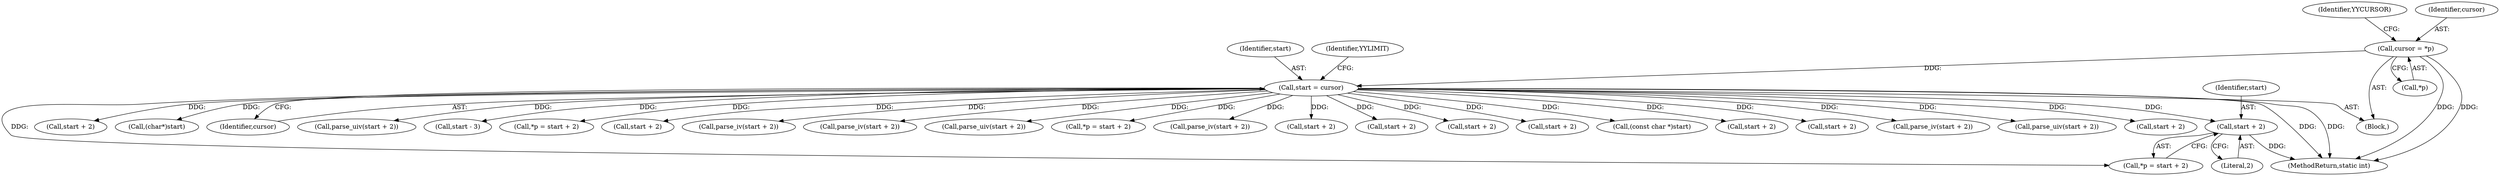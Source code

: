 digraph "0_php-src_1a23ebc1fff59bf480ca92963b36eba5c1b904c4@pointer" {
"1001185" [label="(Call,start + 2)"];
"1000144" [label="(Call,start = cursor)"];
"1000120" [label="(Call,cursor = *p)"];
"1002471" [label="(MethodReturn,static int)"];
"1001334" [label="(Call,start + 2)"];
"1001903" [label="(Call,(char*)start)"];
"1000146" [label="(Identifier,cursor)"];
"1001168" [label="(Call,parse_uiv(start + 2))"];
"1000145" [label="(Identifier,start)"];
"1002048" [label="(Call,start - 3)"];
"1001347" [label="(Call,*p = start + 2)"];
"1001169" [label="(Call,start + 2)"];
"1002160" [label="(Call,parse_iv(start + 2))"];
"1002272" [label="(Call,parse_iv(start + 2))"];
"1000492" [label="(Call,parse_uiv(start + 2))"];
"1000510" [label="(Call,*p = start + 2)"];
"1002414" [label="(Call,parse_iv(start + 2))"];
"1002415" [label="(Call,start + 2)"];
"1002161" [label="(Call,start + 2)"];
"1000122" [label="(Call,*p)"];
"1000144" [label="(Call,start = cursor)"];
"1001035" [label="(Call,start + 2)"];
"1001182" [label="(Call,*p = start + 2)"];
"1000126" [label="(Identifier,YYCURSOR)"];
"1002273" [label="(Call,start + 2)"];
"1001187" [label="(Literal,2)"];
"1001692" [label="(Call,(const char *)start)"];
"1000111" [label="(Block,)"];
"1000153" [label="(Identifier,YYLIMIT)"];
"1001185" [label="(Call,start + 2)"];
"1000120" [label="(Call,cursor = *p)"];
"1000493" [label="(Call,start + 2)"];
"1001350" [label="(Call,start + 2)"];
"1001186" [label="(Identifier,start)"];
"1001034" [label="(Call,parse_iv(start + 2))"];
"1001333" [label="(Call,parse_uiv(start + 2))"];
"1000121" [label="(Identifier,cursor)"];
"1000513" [label="(Call,start + 2)"];
"1001185" -> "1001182"  [label="AST: "];
"1001185" -> "1001187"  [label="CFG: "];
"1001186" -> "1001185"  [label="AST: "];
"1001187" -> "1001185"  [label="AST: "];
"1001182" -> "1001185"  [label="CFG: "];
"1001185" -> "1002471"  [label="DDG: "];
"1000144" -> "1001185"  [label="DDG: "];
"1000144" -> "1000111"  [label="AST: "];
"1000144" -> "1000146"  [label="CFG: "];
"1000145" -> "1000144"  [label="AST: "];
"1000146" -> "1000144"  [label="AST: "];
"1000153" -> "1000144"  [label="CFG: "];
"1000144" -> "1002471"  [label="DDG: "];
"1000144" -> "1002471"  [label="DDG: "];
"1000120" -> "1000144"  [label="DDG: "];
"1000144" -> "1000492"  [label="DDG: "];
"1000144" -> "1000493"  [label="DDG: "];
"1000144" -> "1000510"  [label="DDG: "];
"1000144" -> "1000513"  [label="DDG: "];
"1000144" -> "1001034"  [label="DDG: "];
"1000144" -> "1001035"  [label="DDG: "];
"1000144" -> "1001168"  [label="DDG: "];
"1000144" -> "1001169"  [label="DDG: "];
"1000144" -> "1001182"  [label="DDG: "];
"1000144" -> "1001333"  [label="DDG: "];
"1000144" -> "1001334"  [label="DDG: "];
"1000144" -> "1001347"  [label="DDG: "];
"1000144" -> "1001350"  [label="DDG: "];
"1000144" -> "1001692"  [label="DDG: "];
"1000144" -> "1001903"  [label="DDG: "];
"1000144" -> "1002048"  [label="DDG: "];
"1000144" -> "1002160"  [label="DDG: "];
"1000144" -> "1002161"  [label="DDG: "];
"1000144" -> "1002272"  [label="DDG: "];
"1000144" -> "1002273"  [label="DDG: "];
"1000144" -> "1002414"  [label="DDG: "];
"1000144" -> "1002415"  [label="DDG: "];
"1000120" -> "1000111"  [label="AST: "];
"1000120" -> "1000122"  [label="CFG: "];
"1000121" -> "1000120"  [label="AST: "];
"1000122" -> "1000120"  [label="AST: "];
"1000126" -> "1000120"  [label="CFG: "];
"1000120" -> "1002471"  [label="DDG: "];
"1000120" -> "1002471"  [label="DDG: "];
}
